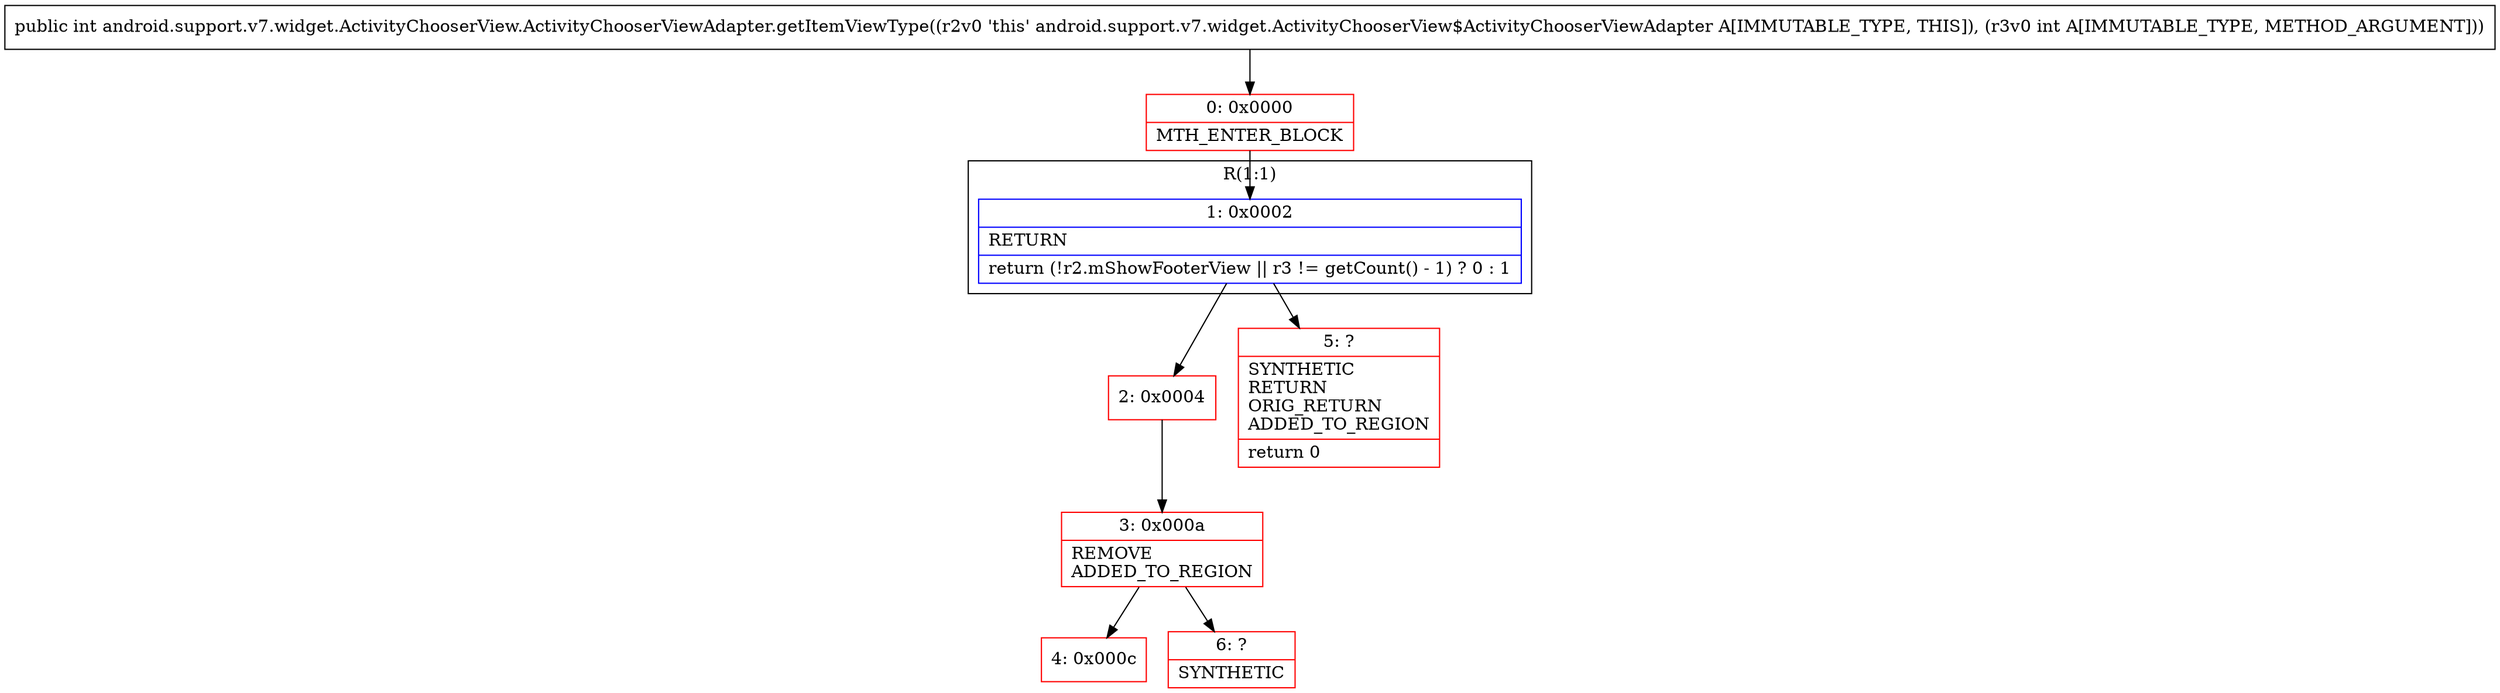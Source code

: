 digraph "CFG forandroid.support.v7.widget.ActivityChooserView.ActivityChooserViewAdapter.getItemViewType(I)I" {
subgraph cluster_Region_801500315 {
label = "R(1:1)";
node [shape=record,color=blue];
Node_1 [shape=record,label="{1\:\ 0x0002|RETURN\l|return (!r2.mShowFooterView \|\| r3 != getCount() \- 1) ? 0 : 1\l}"];
}
Node_0 [shape=record,color=red,label="{0\:\ 0x0000|MTH_ENTER_BLOCK\l}"];
Node_2 [shape=record,color=red,label="{2\:\ 0x0004}"];
Node_3 [shape=record,color=red,label="{3\:\ 0x000a|REMOVE\lADDED_TO_REGION\l}"];
Node_4 [shape=record,color=red,label="{4\:\ 0x000c}"];
Node_5 [shape=record,color=red,label="{5\:\ ?|SYNTHETIC\lRETURN\lORIG_RETURN\lADDED_TO_REGION\l|return 0\l}"];
Node_6 [shape=record,color=red,label="{6\:\ ?|SYNTHETIC\l}"];
MethodNode[shape=record,label="{public int android.support.v7.widget.ActivityChooserView.ActivityChooserViewAdapter.getItemViewType((r2v0 'this' android.support.v7.widget.ActivityChooserView$ActivityChooserViewAdapter A[IMMUTABLE_TYPE, THIS]), (r3v0 int A[IMMUTABLE_TYPE, METHOD_ARGUMENT])) }"];
MethodNode -> Node_0;
Node_1 -> Node_2;
Node_1 -> Node_5;
Node_0 -> Node_1;
Node_2 -> Node_3;
Node_3 -> Node_4;
Node_3 -> Node_6;
}

